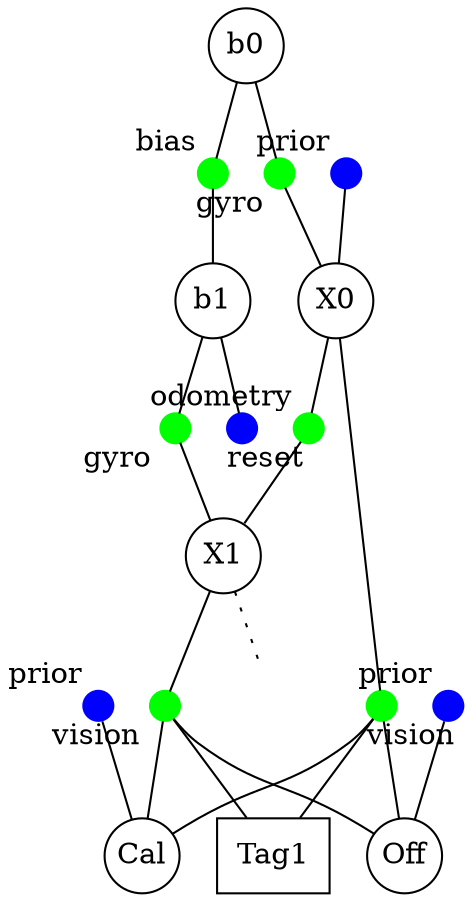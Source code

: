 /**
 * To render this file, install the tintinweb Graphviz preview extension and click
 * the little "DOT" that appears in the upper right.  Choose the "FDP" engine,
 * which notices the "pos" parameter.
 */
graph {
    Xp [color = "blue";shape = "point";width = "0.2";xlabel = "prior";];
    X0 [label = "X0";shape = "circle";pos = "10,12!";margin = -0.1;];
    O0 [color = "green";shape = "point";width = "0.2";xlabel = "odometry";];
    X1 [label = "X1";shape = "circle";pos = "12,12!";margin = -0.1;];
    Xe [label = "";shape = "none";pos = "13,12!";];
    t0 [label = "Tag1";shape = "box";pos = "11,15!";];
    c0 [label = "Off";shape = "circle";margin = -0.1;pos = "11,14!";];
    cp [color = "blue";shape = "point";width = "0.2";pos = "12,14!";xlabel = "prior";];
    k0 [label = "Cal";shape = "circle";margin = -0.1;pos = "11,13!";];
    kp [color = "blue";shape = "point";width = "0.2";pos = "10,13!";xlabel = "prior";];
    v0 [color = "green";shape = "point";width = "0.2";xlabel = "vision";];
    v1 [color = "green";shape = "point";width = "0.2";xlabel = "vision ";];
    g0 [color = "green";shape = "point";width = "0.2";xlabel = "gyro";];
    g1 [color = "green";shape = "point";width = "0.2";xlabel = "gyro ";];
    b0 [label = "b0";shape = "circle";pos = "10,10!";margin = -0.1;];
    b1 [label = "b1";shape = "circle";pos = "12,10!";margin = -0.1;];
    bb [color = "green";shape = "point";width = "0.2";xlabel = "bias";];
    br [color = "blue";shape = "point";width = "0.2";xlabel = "reset";];
    
    Xp -- X0;
    X0 -- O0;
    O0 -- X1;
    X1 -- Xe [style = "dotted";];
    X0 -- v0;
    X1 -- v1;
    v0 -- t0;
    v1 -- t0;
    cp -- c0;
    v0 -- c0;
    v1 -- c0;
    kp -- k0;
    v0 -- k0;
    v1 -- k0;
    g0 -- X0;
    g1 -- X1;
    b0 -- g0;
    b1 -- g1;
    b0 -- bb;
    bb -- b1;
    b1 -- br;
}